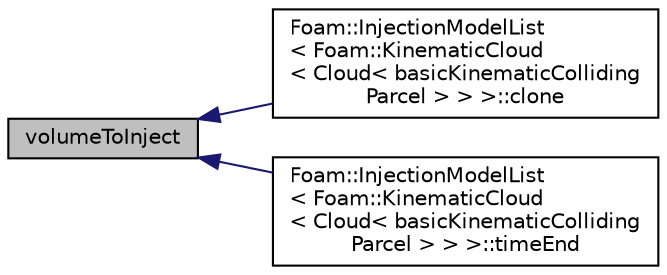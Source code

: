 digraph "volumeToInject"
{
  bgcolor="transparent";
  edge [fontname="Helvetica",fontsize="10",labelfontname="Helvetica",labelfontsize="10"];
  node [fontname="Helvetica",fontsize="10",shape=record];
  rankdir="LR";
  Node18 [label="volumeToInject",height=0.2,width=0.4,color="black", fillcolor="grey75", style="filled", fontcolor="black"];
  Node18 -> Node19 [dir="back",color="midnightblue",fontsize="10",style="solid",fontname="Helvetica"];
  Node19 [label="Foam::InjectionModelList\l\< Foam::KinematicCloud\l\< Cloud\< basicKinematicColliding\lParcel \> \> \>::clone",height=0.2,width=0.4,color="black",URL="$a24893.html#adf037ae4be73bc0ebefc3b944a21c0f6",tooltip="Construct and return a clone. "];
  Node18 -> Node20 [dir="back",color="midnightblue",fontsize="10",style="solid",fontname="Helvetica"];
  Node20 [label="Foam::InjectionModelList\l\< Foam::KinematicCloud\l\< Cloud\< basicKinematicColliding\lParcel \> \> \>::timeEnd",height=0.2,width=0.4,color="black",URL="$a24893.html#afd5e776d9ab536787996546ab74c728d",tooltip="Return the maximum end-of-injection time. "];
}
